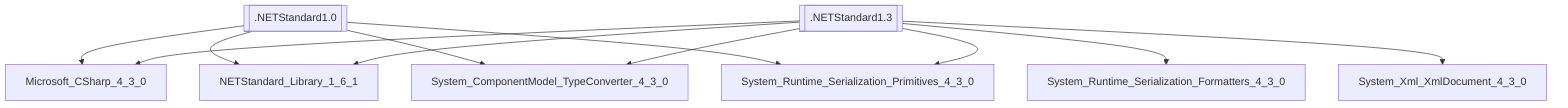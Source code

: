 graph TD
    _NETStandard1_0[[.NETStandard1.0]]
    _NETStandard1_0 --> Microsoft_CSharp_4_3_0
    _NETStandard1_0 --> NETStandard_Library_1_6_1
    _NETStandard1_0 --> System_ComponentModel_TypeConverter_4_3_0
    _NETStandard1_0 --> System_Runtime_Serialization_Primitives_4_3_0
    _NETStandard1_3[[.NETStandard1.3]]
    _NETStandard1_3 --> Microsoft_CSharp_4_3_0
    _NETStandard1_3 --> NETStandard_Library_1_6_1
    _NETStandard1_3 --> System_ComponentModel_TypeConverter_4_3_0
    _NETStandard1_3 --> System_Runtime_Serialization_Formatters_4_3_0
    _NETStandard1_3 --> System_Runtime_Serialization_Primitives_4_3_0
    _NETStandard1_3 --> System_Xml_XmlDocument_4_3_0